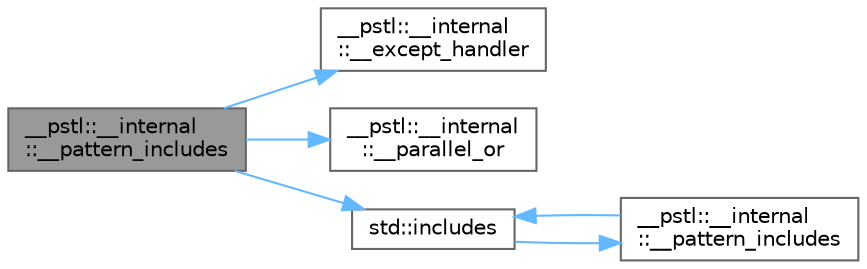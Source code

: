digraph "__pstl::__internal::__pattern_includes"
{
 // LATEX_PDF_SIZE
  bgcolor="transparent";
  edge [fontname=Helvetica,fontsize=10,labelfontname=Helvetica,labelfontsize=10];
  node [fontname=Helvetica,fontsize=10,shape=box,height=0.2,width=0.4];
  rankdir="LR";
  Node1 [id="Node000001",label="__pstl::__internal\l::__pattern_includes",height=0.2,width=0.4,color="gray40", fillcolor="grey60", style="filled", fontcolor="black",tooltip=" "];
  Node1 -> Node2 [id="edge11_Node000001_Node000002",color="steelblue1",style="solid",tooltip=" "];
  Node2 [id="Node000002",label="__pstl::__internal\l::__except_handler",height=0.2,width=0.4,color="grey40", fillcolor="white", style="filled",URL="$namespace____pstl_1_1____internal.html#a9e83352cee63f3312126c9e33e7ae17b",tooltip=" "];
  Node1 -> Node3 [id="edge12_Node000001_Node000003",color="steelblue1",style="solid",tooltip=" "];
  Node3 [id="Node000003",label="__pstl::__internal\l::__parallel_or",height=0.2,width=0.4,color="grey40", fillcolor="white", style="filled",URL="$namespace____pstl_1_1____internal.html#a0b24f24f2dfdffa3149539596892d0b0",tooltip="Return true if brick f[i,j) returns true for some subrange [i,j) of [first,last)"];
  Node1 -> Node4 [id="edge13_Node000001_Node000004",color="steelblue1",style="solid",tooltip=" "];
  Node4 [id="Node000004",label="std::includes",height=0.2,width=0.4,color="grey40", fillcolor="white", style="filled",URL="$namespacestd.html#adb975e56185878896dee97fb7fb84156",tooltip=" "];
  Node4 -> Node5 [id="edge14_Node000004_Node000005",color="steelblue1",style="solid",tooltip=" "];
  Node5 [id="Node000005",label="__pstl::__internal\l::__pattern_includes",height=0.2,width=0.4,color="grey40", fillcolor="white", style="filled",URL="$namespace____pstl_1_1____internal.html#af4bd54f061b9f4a0d379383965a84e62",tooltip=" "];
  Node5 -> Node4 [id="edge15_Node000005_Node000004",color="steelblue1",style="solid",tooltip=" "];
}
